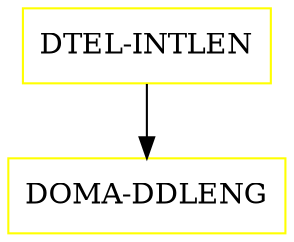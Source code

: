 digraph G {
  "DTEL-INTLEN" [shape=box,color=yellow];
  "DOMA-DDLENG" [shape=box,color=yellow,URL="./DOMA_DDLENG.html"];
  "DTEL-INTLEN" -> "DOMA-DDLENG";
}

